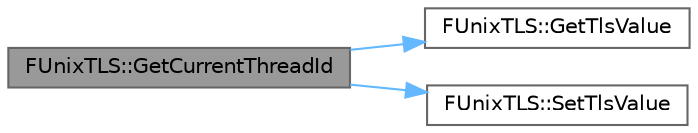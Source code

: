 digraph "FUnixTLS::GetCurrentThreadId"
{
 // INTERACTIVE_SVG=YES
 // LATEX_PDF_SIZE
  bgcolor="transparent";
  edge [fontname=Helvetica,fontsize=10,labelfontname=Helvetica,labelfontsize=10];
  node [fontname=Helvetica,fontsize=10,shape=box,height=0.2,width=0.4];
  rankdir="LR";
  Node1 [id="Node000001",label="FUnixTLS::GetCurrentThreadId",height=0.2,width=0.4,color="gray40", fillcolor="grey60", style="filled", fontcolor="black",tooltip="Returns the currently executing thread's id."];
  Node1 -> Node2 [id="edge1_Node000001_Node000002",color="steelblue1",style="solid",tooltip=" "];
  Node2 [id="Node000002",label="FUnixTLS::GetTlsValue",height=0.2,width=0.4,color="grey40", fillcolor="white", style="filled",URL="$d6/dae/structFUnixTLS.html#abedb436148ca9b93ab8c1f34c3adbf1e",tooltip="Reads the value stored at the specified TLS slot."];
  Node1 -> Node3 [id="edge2_Node000001_Node000003",color="steelblue1",style="solid",tooltip=" "];
  Node3 [id="Node000003",label="FUnixTLS::SetTlsValue",height=0.2,width=0.4,color="grey40", fillcolor="white", style="filled",URL="$d6/dae/structFUnixTLS.html#a722aec47b00a496d2981fcef1844ad0f",tooltip="Sets a value in the specified TLS slot."];
}
